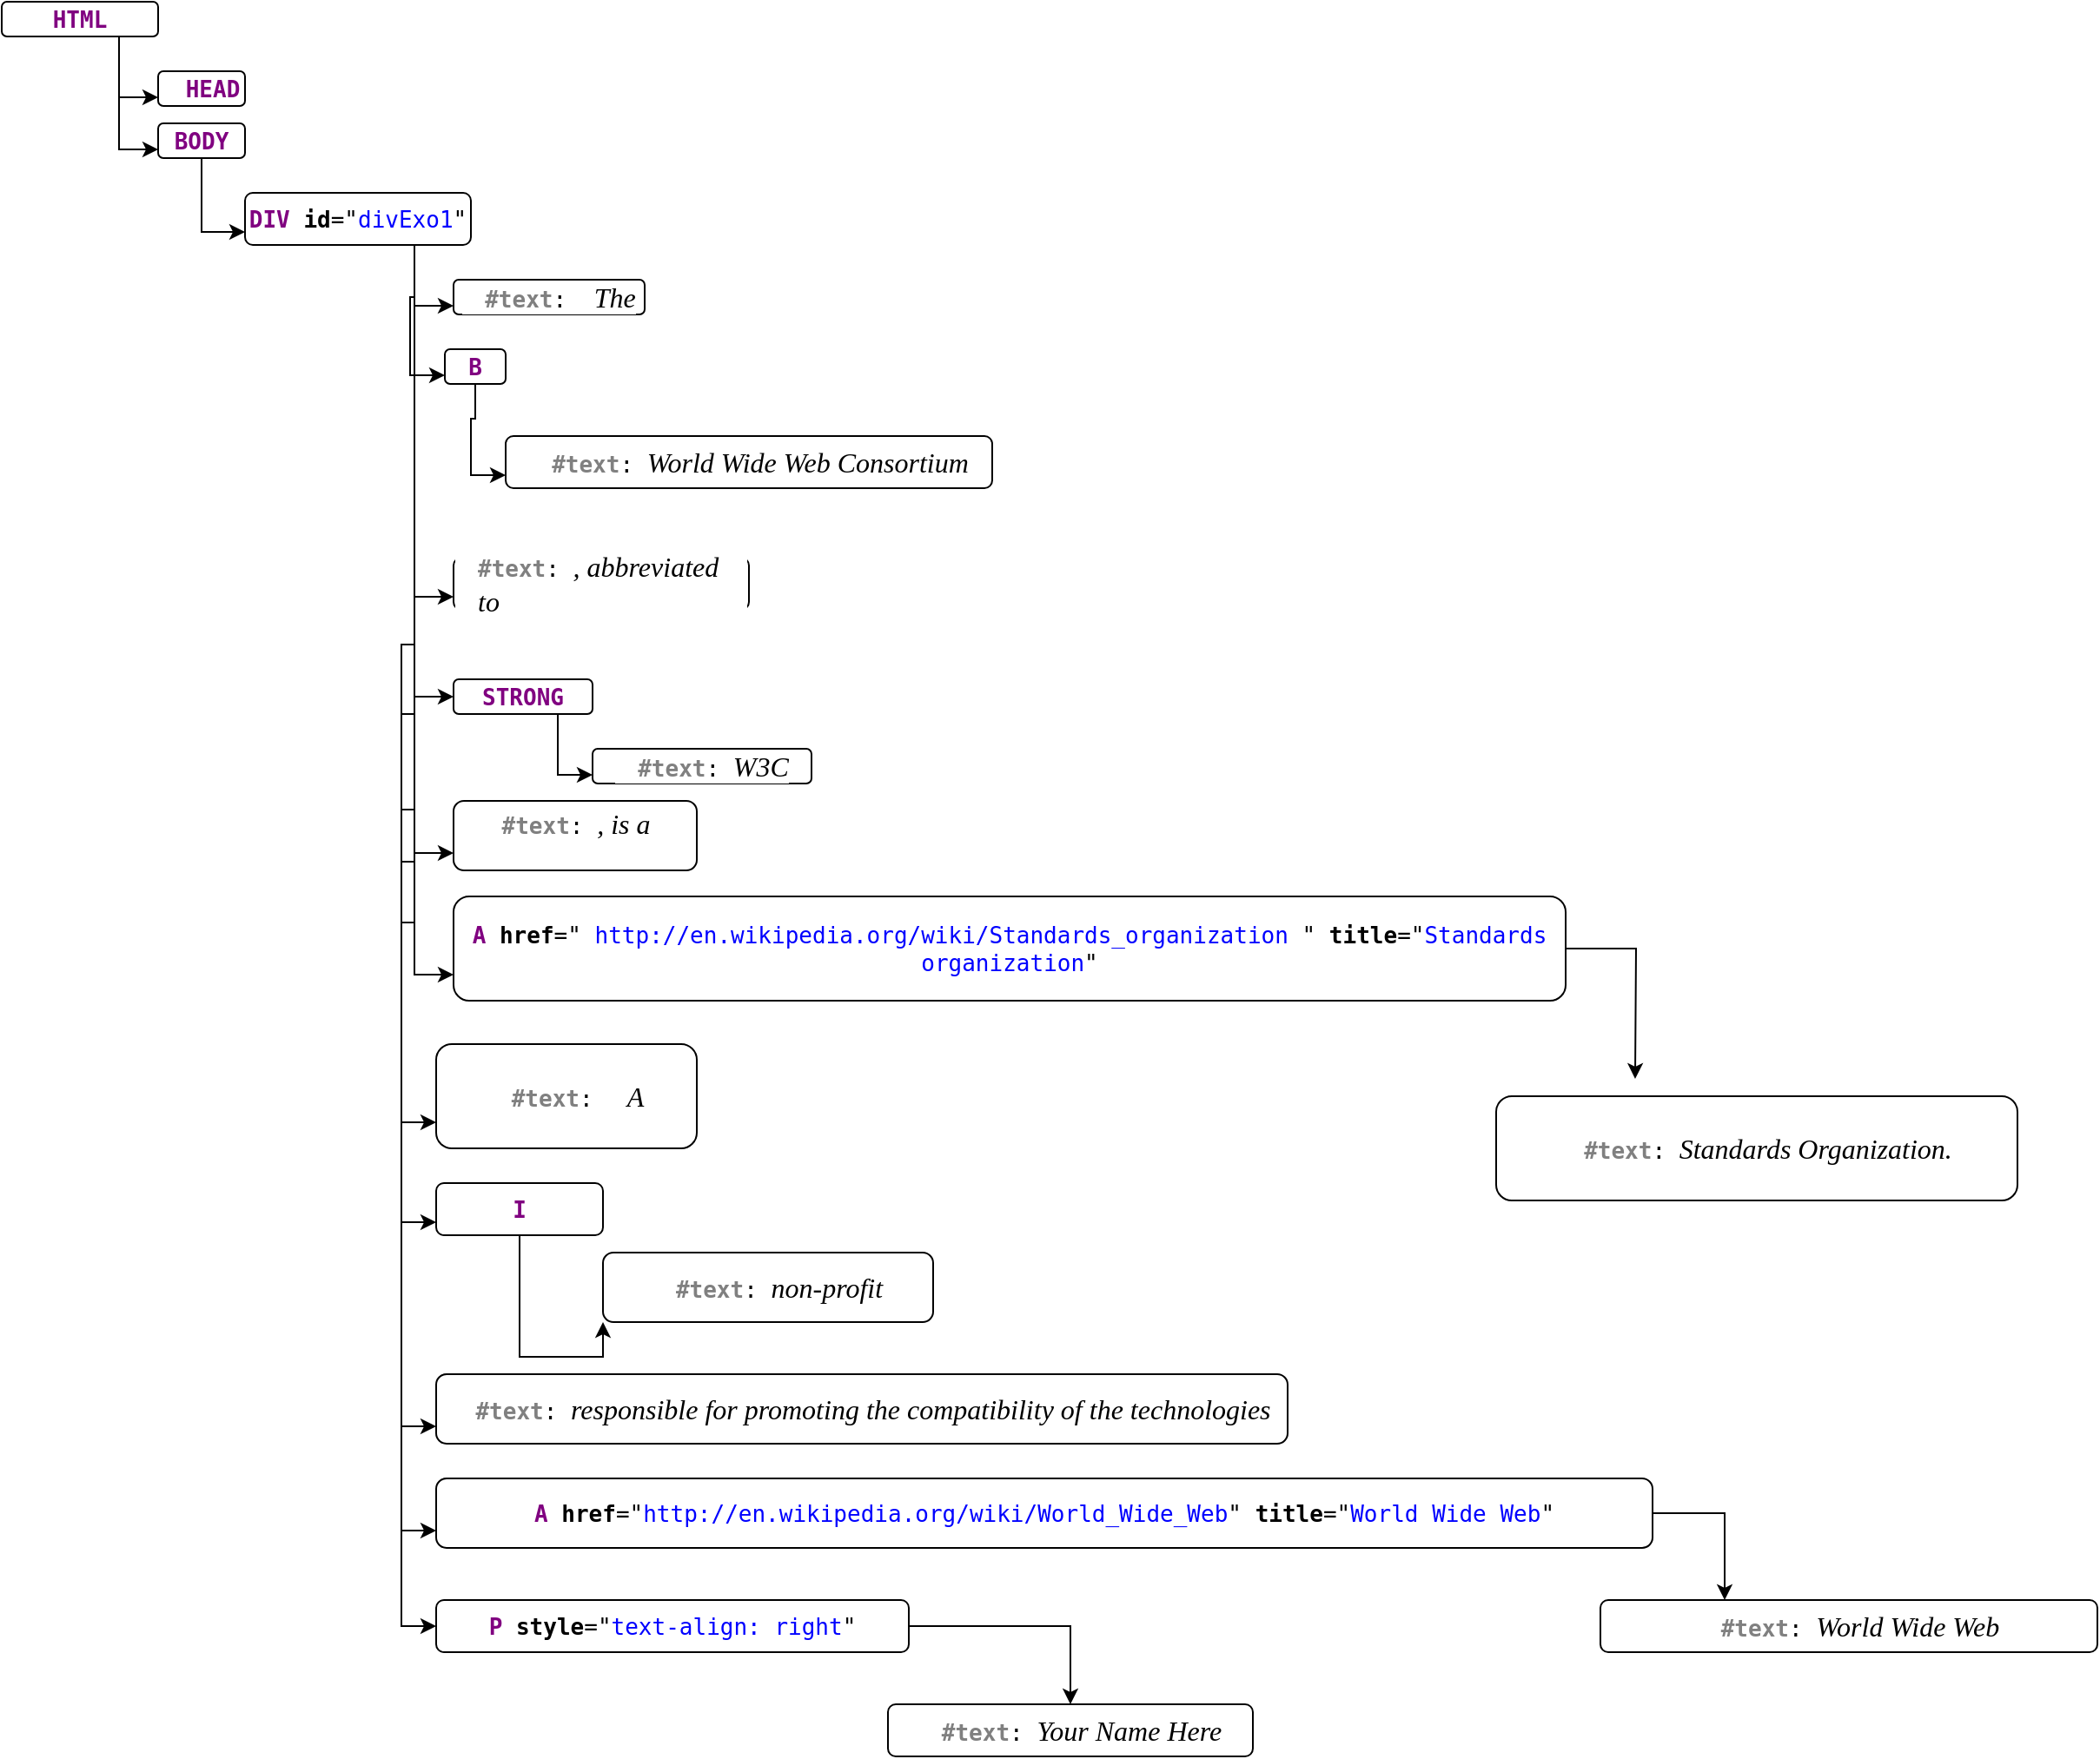 <mxfile version="18.1.1" type="github">
  <diagram id="7R0v2T2NZjEMH1TrSBWJ" name="Page-1">
    <mxGraphModel dx="2062" dy="1062" grid="1" gridSize="10" guides="1" tooltips="1" connect="1" arrows="1" fold="1" page="1" pageScale="1" pageWidth="827" pageHeight="1169" math="0" shadow="0">
      <root>
        <mxCell id="0" />
        <mxCell id="1" parent="0" />
        <mxCell id="O27fxmDN_CFOoAKulph0-4" style="edgeStyle=orthogonalEdgeStyle;rounded=0;orthogonalLoop=1;jettySize=auto;html=1;exitX=0.75;exitY=1;exitDx=0;exitDy=0;entryX=0;entryY=0.75;entryDx=0;entryDy=0;" edge="1" parent="1" source="O27fxmDN_CFOoAKulph0-1" target="O27fxmDN_CFOoAKulph0-2">
          <mxGeometry relative="1" as="geometry" />
        </mxCell>
        <mxCell id="O27fxmDN_CFOoAKulph0-5" style="edgeStyle=orthogonalEdgeStyle;rounded=0;orthogonalLoop=1;jettySize=auto;html=1;exitX=0.75;exitY=1;exitDx=0;exitDy=0;entryX=0;entryY=0.75;entryDx=0;entryDy=0;" edge="1" parent="1" source="O27fxmDN_CFOoAKulph0-1" target="O27fxmDN_CFOoAKulph0-3">
          <mxGeometry relative="1" as="geometry" />
        </mxCell>
        <mxCell id="O27fxmDN_CFOoAKulph0-1" value="&lt;span style=&quot;color: rgb(128, 0, 128); font-family: monospace; font-size: medium; font-weight: 700; text-align: left; background-color: rgb(255, 255, 255);&quot;&gt;HTML&lt;/span&gt;" style="rounded=1;whiteSpace=wrap;html=1;" vertex="1" parent="1">
          <mxGeometry x="40" y="40" width="90" height="20" as="geometry" />
        </mxCell>
        <mxCell id="O27fxmDN_CFOoAKulph0-2" value="&lt;ul style=&quot;margin: 0px; padding: 0px 0px 0px 1em; font-family: monospace; font-size: medium; text-align: left; background-color: rgb(255, 255, 255);&quot;&gt;&lt;li style=&quot;padding: 0px; margin: 0px; list-style: none; position: relative;&quot; class=&quot;t1&quot;&gt;&lt;code style=&quot;color: purple; font-weight: bold;&quot;&gt;HEAD&lt;/code&gt;&lt;/li&gt;&lt;/ul&gt;" style="rounded=1;whiteSpace=wrap;html=1;" vertex="1" parent="1">
          <mxGeometry x="130" y="80" width="50" height="20" as="geometry" />
        </mxCell>
        <mxCell id="O27fxmDN_CFOoAKulph0-7" style="edgeStyle=orthogonalEdgeStyle;rounded=0;orthogonalLoop=1;jettySize=auto;html=1;exitX=0.5;exitY=1;exitDx=0;exitDy=0;entryX=0;entryY=0.75;entryDx=0;entryDy=0;" edge="1" parent="1" source="O27fxmDN_CFOoAKulph0-3" target="O27fxmDN_CFOoAKulph0-6">
          <mxGeometry relative="1" as="geometry" />
        </mxCell>
        <mxCell id="O27fxmDN_CFOoAKulph0-3" value="&lt;span style=&quot;color: rgb(128, 0, 128); font-family: monospace; font-size: medium; font-weight: 700; text-align: left; background-color: rgb(255, 255, 255);&quot;&gt;BODY&lt;/span&gt;" style="rounded=1;whiteSpace=wrap;html=1;" vertex="1" parent="1">
          <mxGeometry x="130" y="110" width="50" height="20" as="geometry" />
        </mxCell>
        <mxCell id="O27fxmDN_CFOoAKulph0-9" style="edgeStyle=orthogonalEdgeStyle;rounded=0;orthogonalLoop=1;jettySize=auto;html=1;exitX=0.75;exitY=1;exitDx=0;exitDy=0;entryX=0;entryY=0.75;entryDx=0;entryDy=0;" edge="1" parent="1" source="O27fxmDN_CFOoAKulph0-6" target="O27fxmDN_CFOoAKulph0-8">
          <mxGeometry relative="1" as="geometry" />
        </mxCell>
        <mxCell id="O27fxmDN_CFOoAKulph0-11" style="edgeStyle=orthogonalEdgeStyle;rounded=0;orthogonalLoop=1;jettySize=auto;html=1;exitX=0.75;exitY=1;exitDx=0;exitDy=0;entryX=0;entryY=0.75;entryDx=0;entryDy=0;" edge="1" parent="1" source="O27fxmDN_CFOoAKulph0-6" target="O27fxmDN_CFOoAKulph0-10">
          <mxGeometry relative="1" as="geometry" />
        </mxCell>
        <mxCell id="O27fxmDN_CFOoAKulph0-16" style="edgeStyle=orthogonalEdgeStyle;rounded=0;orthogonalLoop=1;jettySize=auto;html=1;exitX=0.75;exitY=1;exitDx=0;exitDy=0;entryX=0;entryY=0.75;entryDx=0;entryDy=0;" edge="1" parent="1" source="O27fxmDN_CFOoAKulph0-6" target="O27fxmDN_CFOoAKulph0-15">
          <mxGeometry relative="1" as="geometry" />
        </mxCell>
        <mxCell id="O27fxmDN_CFOoAKulph0-18" style="edgeStyle=orthogonalEdgeStyle;rounded=0;orthogonalLoop=1;jettySize=auto;html=1;exitX=0.75;exitY=1;exitDx=0;exitDy=0;entryX=0;entryY=0.5;entryDx=0;entryDy=0;" edge="1" parent="1" source="O27fxmDN_CFOoAKulph0-6" target="O27fxmDN_CFOoAKulph0-17">
          <mxGeometry relative="1" as="geometry" />
        </mxCell>
        <mxCell id="O27fxmDN_CFOoAKulph0-22" style="edgeStyle=orthogonalEdgeStyle;rounded=0;orthogonalLoop=1;jettySize=auto;html=1;exitX=0.75;exitY=1;exitDx=0;exitDy=0;entryX=0;entryY=0.75;entryDx=0;entryDy=0;" edge="1" parent="1" source="O27fxmDN_CFOoAKulph0-6" target="O27fxmDN_CFOoAKulph0-21">
          <mxGeometry relative="1" as="geometry" />
        </mxCell>
        <mxCell id="O27fxmDN_CFOoAKulph0-24" style="edgeStyle=orthogonalEdgeStyle;rounded=0;orthogonalLoop=1;jettySize=auto;html=1;exitX=0.75;exitY=1;exitDx=0;exitDy=0;entryX=0;entryY=0.75;entryDx=0;entryDy=0;" edge="1" parent="1" source="O27fxmDN_CFOoAKulph0-6" target="O27fxmDN_CFOoAKulph0-23">
          <mxGeometry relative="1" as="geometry" />
        </mxCell>
        <mxCell id="O27fxmDN_CFOoAKulph0-28" style="edgeStyle=orthogonalEdgeStyle;rounded=0;orthogonalLoop=1;jettySize=auto;html=1;exitX=0.75;exitY=1;exitDx=0;exitDy=0;entryX=0;entryY=0.75;entryDx=0;entryDy=0;" edge="1" parent="1" source="O27fxmDN_CFOoAKulph0-6" target="O27fxmDN_CFOoAKulph0-27">
          <mxGeometry relative="1" as="geometry" />
        </mxCell>
        <mxCell id="O27fxmDN_CFOoAKulph0-30" style="edgeStyle=orthogonalEdgeStyle;rounded=0;orthogonalLoop=1;jettySize=auto;html=1;exitX=0.75;exitY=1;exitDx=0;exitDy=0;entryX=0;entryY=0.75;entryDx=0;entryDy=0;" edge="1" parent="1" source="O27fxmDN_CFOoAKulph0-6" target="O27fxmDN_CFOoAKulph0-29">
          <mxGeometry relative="1" as="geometry" />
        </mxCell>
        <mxCell id="O27fxmDN_CFOoAKulph0-34" style="edgeStyle=orthogonalEdgeStyle;rounded=0;orthogonalLoop=1;jettySize=auto;html=1;exitX=0.75;exitY=1;exitDx=0;exitDy=0;entryX=0;entryY=0.75;entryDx=0;entryDy=0;" edge="1" parent="1" source="O27fxmDN_CFOoAKulph0-6" target="O27fxmDN_CFOoAKulph0-33">
          <mxGeometry relative="1" as="geometry" />
        </mxCell>
        <mxCell id="O27fxmDN_CFOoAKulph0-36" style="edgeStyle=orthogonalEdgeStyle;rounded=0;orthogonalLoop=1;jettySize=auto;html=1;exitX=0.75;exitY=1;exitDx=0;exitDy=0;entryX=0;entryY=0.75;entryDx=0;entryDy=0;" edge="1" parent="1" source="O27fxmDN_CFOoAKulph0-6" target="O27fxmDN_CFOoAKulph0-35">
          <mxGeometry relative="1" as="geometry" />
        </mxCell>
        <mxCell id="O27fxmDN_CFOoAKulph0-40" style="edgeStyle=orthogonalEdgeStyle;rounded=0;orthogonalLoop=1;jettySize=auto;html=1;exitX=0.75;exitY=1;exitDx=0;exitDy=0;entryX=0;entryY=0.5;entryDx=0;entryDy=0;" edge="1" parent="1" source="O27fxmDN_CFOoAKulph0-6" target="O27fxmDN_CFOoAKulph0-39">
          <mxGeometry relative="1" as="geometry" />
        </mxCell>
        <mxCell id="O27fxmDN_CFOoAKulph0-6" value="&lt;code style=&quot;color: purple; font-weight: bold; font-size: medium; text-align: left; background-color: rgb(255, 255, 255);&quot;&gt;DIV&lt;/code&gt;&lt;span style=&quot;font-family: monospace; font-size: medium; text-align: left; background-color: rgb(255, 255, 255);&quot;&gt;&amp;nbsp;&lt;/span&gt;&lt;span style=&quot;font-family: monospace; font-size: medium; text-align: left; background-color: rgb(255, 255, 255);&quot; class=&quot;t2&quot;&gt;&lt;code style=&quot;font-weight: bold;&quot; class=&quot;attribute name&quot;&gt;id&lt;/code&gt;=&quot;&lt;code style=&quot;color: blue;&quot; class=&quot;attribute value&quot;&gt;divExo1&lt;/code&gt;&quot;&lt;/span&gt;" style="rounded=1;whiteSpace=wrap;html=1;" vertex="1" parent="1">
          <mxGeometry x="180" y="150" width="130" height="30" as="geometry" />
        </mxCell>
        <mxCell id="O27fxmDN_CFOoAKulph0-8" value="&lt;ul style=&quot;margin: 0px; padding: 0px 0px 0px 1em; font-family: monospace; font-size: medium; text-align: left; background-color: rgb(255, 255, 255);&quot;&gt;&lt;li style=&quot;padding: 0px; margin: 0px; list-style: none; position: relative;&quot; class=&quot;t3&quot;&gt;&lt;code style=&quot;color: gray; font-weight: bold;&quot;&gt;#text&lt;/code&gt;:&amp;nbsp;&lt;span style=&quot;font-style: italic; font-family: serif;&quot;&gt;&amp;nbsp;&amp;nbsp;The&lt;/span&gt;&lt;/li&gt;&lt;/ul&gt;" style="rounded=1;whiteSpace=wrap;html=1;" vertex="1" parent="1">
          <mxGeometry x="300" y="200" width="110" height="20" as="geometry" />
        </mxCell>
        <mxCell id="O27fxmDN_CFOoAKulph0-14" style="edgeStyle=orthogonalEdgeStyle;rounded=0;orthogonalLoop=1;jettySize=auto;html=1;exitX=0.5;exitY=1;exitDx=0;exitDy=0;entryX=0;entryY=0.75;entryDx=0;entryDy=0;" edge="1" parent="1" source="O27fxmDN_CFOoAKulph0-10" target="O27fxmDN_CFOoAKulph0-13">
          <mxGeometry relative="1" as="geometry" />
        </mxCell>
        <mxCell id="O27fxmDN_CFOoAKulph0-10" value="&lt;span style=&quot;color: rgb(128, 0, 128); font-family: monospace; font-size: medium; font-weight: 700; text-align: left; background-color: rgb(255, 255, 255);&quot;&gt;B&lt;/span&gt;" style="rounded=1;whiteSpace=wrap;html=1;" vertex="1" parent="1">
          <mxGeometry x="295" y="240" width="35" height="20" as="geometry" />
        </mxCell>
        <mxCell id="O27fxmDN_CFOoAKulph0-13" value="&lt;ul style=&quot;margin: 0px; padding: 0px 0px 0px 1em; font-family: monospace; font-size: medium; text-align: left; background-color: rgb(255, 255, 255);&quot;&gt;&lt;li style=&quot;padding: 0px; margin: 0px; list-style: none; position: relative;&quot; class=&quot;t3&quot;&gt;&lt;code style=&quot;color: gray; font-weight: bold;&quot;&gt;#text&lt;/code&gt;:&amp;nbsp;&lt;span style=&quot;font-style: italic; font-family: serif;&quot;&gt;World Wide Web Consortium&lt;/span&gt;&lt;/li&gt;&lt;/ul&gt;" style="rounded=1;whiteSpace=wrap;html=1;" vertex="1" parent="1">
          <mxGeometry x="330" y="290" width="280" height="30" as="geometry" />
        </mxCell>
        <mxCell id="O27fxmDN_CFOoAKulph0-15" value="&lt;ul style=&quot;margin: 0px; padding: 0px 0px 0px 1em; font-family: monospace; font-size: medium; text-align: left; background-color: rgb(255, 255, 255);&quot;&gt;&lt;li style=&quot;padding: 0px; margin: 0px; list-style: none; position: relative;&quot; class=&quot;t3&quot;&gt;&lt;code style=&quot;color: gray; font-weight: bold;&quot;&gt;#text&lt;/code&gt;:&amp;nbsp;&lt;span style=&quot;font-style: italic; font-family: serif;&quot;&gt;, abbreviated to&lt;/span&gt;&lt;/li&gt;&lt;/ul&gt;" style="rounded=1;whiteSpace=wrap;html=1;" vertex="1" parent="1">
          <mxGeometry x="300" y="360" width="170" height="30" as="geometry" />
        </mxCell>
        <mxCell id="O27fxmDN_CFOoAKulph0-20" style="edgeStyle=orthogonalEdgeStyle;rounded=0;orthogonalLoop=1;jettySize=auto;html=1;exitX=0.75;exitY=1;exitDx=0;exitDy=0;entryX=0;entryY=0.75;entryDx=0;entryDy=0;" edge="1" parent="1" source="O27fxmDN_CFOoAKulph0-17" target="O27fxmDN_CFOoAKulph0-19">
          <mxGeometry relative="1" as="geometry" />
        </mxCell>
        <mxCell id="O27fxmDN_CFOoAKulph0-17" value="&lt;span style=&quot;color: rgb(128, 0, 128); font-family: monospace; font-size: medium; font-weight: 700; text-align: left; background-color: rgb(255, 255, 255);&quot;&gt;STRONG&lt;/span&gt;" style="rounded=1;whiteSpace=wrap;html=1;" vertex="1" parent="1">
          <mxGeometry x="300" y="430" width="80" height="20" as="geometry" />
        </mxCell>
        <mxCell id="O27fxmDN_CFOoAKulph0-19" value="&lt;ul style=&quot;margin: 0px; padding: 0px 0px 0px 1em; font-family: monospace; font-size: medium; text-align: left; background-color: rgb(255, 255, 255);&quot;&gt;&lt;li style=&quot;padding: 0px; margin: 0px; list-style: none; position: relative;&quot; class=&quot;t3&quot;&gt;&lt;code style=&quot;color: gray; font-weight: bold;&quot;&gt;#text&lt;/code&gt;:&amp;nbsp;&lt;span style=&quot;font-style: italic; font-family: serif;&quot;&gt;W3C&lt;/span&gt;&lt;/li&gt;&lt;/ul&gt;" style="rounded=1;whiteSpace=wrap;html=1;" vertex="1" parent="1">
          <mxGeometry x="380" y="470" width="126" height="20" as="geometry" />
        </mxCell>
        <mxCell id="O27fxmDN_CFOoAKulph0-21" value="&#xa;&lt;ul style=&quot;margin: 0px; padding: 0px 0px 0px 1em; color: rgb(0, 0, 0); font-family: monospace; font-size: medium; font-style: normal; font-variant-ligatures: normal; font-variant-caps: normal; font-weight: 400; letter-spacing: normal; orphans: 2; text-align: left; text-indent: 0px; text-transform: none; widows: 2; word-spacing: 0px; -webkit-text-stroke-width: 0px; background-color: rgb(255, 255, 255); text-decoration-thickness: initial; text-decoration-style: initial; text-decoration-color: initial;&quot;&gt;&lt;li style=&quot;padding: 0px; margin: 0px; list-style: none; position: relative;&quot; class=&quot;t3&quot;&gt;&lt;code style=&quot;color: gray; font-weight: bold;&quot;&gt;#text&lt;/code&gt;:&lt;span&gt;&amp;nbsp;&lt;/span&gt;&lt;span style=&quot;font-style: italic; font-family: serif;&quot;&gt;, is a &amp;nbsp;&amp;nbsp;&lt;/span&gt;&lt;/li&gt;&lt;/ul&gt;&#xa;&#xa;" style="rounded=1;whiteSpace=wrap;html=1;" vertex="1" parent="1">
          <mxGeometry x="300" y="500" width="140" height="40" as="geometry" />
        </mxCell>
        <mxCell id="O27fxmDN_CFOoAKulph0-26" style="edgeStyle=orthogonalEdgeStyle;rounded=0;orthogonalLoop=1;jettySize=auto;html=1;" edge="1" parent="1" source="O27fxmDN_CFOoAKulph0-23">
          <mxGeometry relative="1" as="geometry">
            <mxPoint x="980" y="660" as="targetPoint" />
          </mxGeometry>
        </mxCell>
        <mxCell id="O27fxmDN_CFOoAKulph0-23" value="&lt;code style=&quot;color: purple; font-weight: bold; font-size: medium; text-align: left; background-color: rgb(255, 255, 255);&quot;&gt;A&lt;/code&gt;&lt;span style=&quot;font-family: monospace; font-size: medium; text-align: left; background-color: rgb(255, 255, 255);&quot;&gt;&amp;nbsp;&lt;/span&gt;&lt;span style=&quot;font-family: monospace; font-size: medium; text-align: left; background-color: rgb(255, 255, 255);&quot; class=&quot;t2&quot;&gt;&lt;code style=&quot;font-weight: bold;&quot; class=&quot;attribute name&quot;&gt;href&lt;/code&gt;=&quot;&lt;code style=&quot;color: blue;&quot; class=&quot;attribute value&quot;&gt;&amp;nbsp;http://en.wikipedia.org/wiki/Standards_organization&amp;nbsp;&lt;/code&gt;&quot;&lt;/span&gt;&lt;span style=&quot;font-family: monospace; font-size: medium; text-align: left; background-color: rgb(255, 255, 255);&quot;&gt;&amp;nbsp;&lt;/span&gt;&lt;span style=&quot;font-family: monospace; font-size: medium; text-align: left; background-color: rgb(255, 255, 255);&quot; class=&quot;t2&quot;&gt;&lt;code style=&quot;font-weight: bold;&quot; class=&quot;attribute name&quot;&gt;title&lt;/code&gt;=&quot;&lt;code style=&quot;color: blue;&quot; class=&quot;attribute value&quot;&gt;Standards organization&lt;/code&gt;&quot;&lt;/span&gt;" style="rounded=1;whiteSpace=wrap;html=1;" vertex="1" parent="1">
          <mxGeometry x="300" y="555" width="640" height="60" as="geometry" />
        </mxCell>
        <mxCell id="O27fxmDN_CFOoAKulph0-25" value="&lt;ul style=&quot;margin: 0px; padding: 0px 0px 0px 1em; font-family: monospace; font-size: medium; text-align: left; background-color: rgb(255, 255, 255);&quot;&gt;&lt;li style=&quot;padding: 0px; margin: 0px; list-style: none; position: relative;&quot; class=&quot;t3&quot;&gt;&lt;code style=&quot;color: gray; font-weight: bold;&quot;&gt;#text&lt;/code&gt;:&amp;nbsp;&lt;span style=&quot;font-style: italic; font-family: serif;&quot;&gt;Standards Organization.&lt;/span&gt;&lt;/li&gt;&lt;/ul&gt;" style="rounded=1;whiteSpace=wrap;html=1;" vertex="1" parent="1">
          <mxGeometry x="900" y="670" width="300" height="60" as="geometry" />
        </mxCell>
        <mxCell id="O27fxmDN_CFOoAKulph0-27" value="&lt;ul style=&quot;margin: 0px; padding: 0px 0px 0px 1em; font-family: monospace; font-size: medium; text-align: left; background-color: rgb(255, 255, 255);&quot;&gt;&lt;li style=&quot;padding: 0px; margin: 0px; list-style: none; position: relative;&quot; class=&quot;t3&quot;&gt;&lt;code style=&quot;color: gray; font-weight: bold;&quot;&gt;#text&lt;/code&gt;:&amp;nbsp;&lt;span style=&quot;font-style: italic; font-family: serif;&quot;&gt;&amp;nbsp;&amp;nbsp; A&lt;/span&gt;&lt;/li&gt;&lt;/ul&gt;" style="rounded=1;whiteSpace=wrap;html=1;" vertex="1" parent="1">
          <mxGeometry x="290" y="640" width="150" height="60" as="geometry" />
        </mxCell>
        <mxCell id="O27fxmDN_CFOoAKulph0-32" style="edgeStyle=orthogonalEdgeStyle;rounded=0;orthogonalLoop=1;jettySize=auto;html=1;exitX=0.5;exitY=1;exitDx=0;exitDy=0;entryX=0;entryY=1;entryDx=0;entryDy=0;" edge="1" parent="1" source="O27fxmDN_CFOoAKulph0-29" target="O27fxmDN_CFOoAKulph0-31">
          <mxGeometry relative="1" as="geometry" />
        </mxCell>
        <mxCell id="O27fxmDN_CFOoAKulph0-29" value="&lt;span style=&quot;color: rgb(128, 0, 128); font-family: monospace; font-size: medium; font-weight: 700; text-align: left; background-color: rgb(255, 255, 255);&quot;&gt;I&lt;/span&gt;" style="rounded=1;whiteSpace=wrap;html=1;" vertex="1" parent="1">
          <mxGeometry x="290" y="720" width="96" height="30" as="geometry" />
        </mxCell>
        <mxCell id="O27fxmDN_CFOoAKulph0-31" value="&lt;ul style=&quot;margin: 0px; padding: 0px 0px 0px 1em; font-family: monospace; font-size: medium; text-align: left; background-color: rgb(255, 255, 255);&quot;&gt;&lt;li style=&quot;padding: 0px; margin: 0px; list-style: none; position: relative;&quot; class=&quot;t3&quot;&gt;&lt;code style=&quot;color: gray; font-weight: bold;&quot;&gt;#text&lt;/code&gt;:&amp;nbsp;&lt;span style=&quot;font-style: italic; font-family: serif;&quot;&gt;non-profit&lt;/span&gt;&lt;/li&gt;&lt;/ul&gt;" style="rounded=1;whiteSpace=wrap;html=1;" vertex="1" parent="1">
          <mxGeometry x="386" y="760" width="190" height="40" as="geometry" />
        </mxCell>
        <mxCell id="O27fxmDN_CFOoAKulph0-33" value="&lt;ul style=&quot;margin: 0px; padding: 0px 0px 0px 1em; font-family: monospace; font-size: medium; text-align: left; background-color: rgb(255, 255, 255);&quot;&gt;&lt;li style=&quot;padding: 0px; margin: 0px; list-style: none; position: relative;&quot; class=&quot;t3&quot;&gt;&lt;code style=&quot;color: gray; font-weight: bold;&quot;&gt;#text&lt;/code&gt;:&amp;nbsp;&lt;span style=&quot;font-style: italic; font-family: serif;&quot;&gt;responsible for promoting the compatibility of the technologies&lt;/span&gt;&lt;/li&gt;&lt;/ul&gt;" style="rounded=1;whiteSpace=wrap;html=1;" vertex="1" parent="1">
          <mxGeometry x="290" y="830" width="490" height="40" as="geometry" />
        </mxCell>
        <mxCell id="O27fxmDN_CFOoAKulph0-38" style="edgeStyle=orthogonalEdgeStyle;rounded=0;orthogonalLoop=1;jettySize=auto;html=1;exitX=1;exitY=0.5;exitDx=0;exitDy=0;entryX=0.25;entryY=0;entryDx=0;entryDy=0;" edge="1" parent="1" source="O27fxmDN_CFOoAKulph0-35" target="O27fxmDN_CFOoAKulph0-37">
          <mxGeometry relative="1" as="geometry">
            <mxPoint x="1030" y="950" as="targetPoint" />
          </mxGeometry>
        </mxCell>
        <mxCell id="O27fxmDN_CFOoAKulph0-35" value="&lt;code style=&quot;color: purple; font-weight: bold; font-size: medium; text-align: left; background-color: rgb(255, 255, 255);&quot;&gt;A&lt;/code&gt;&lt;span style=&quot;font-family: monospace; font-size: medium; text-align: left; background-color: rgb(255, 255, 255);&quot;&gt;&amp;nbsp;&lt;/span&gt;&lt;span style=&quot;font-family: monospace; font-size: medium; text-align: left; background-color: rgb(255, 255, 255);&quot; class=&quot;t2&quot;&gt;&lt;code style=&quot;font-weight: bold;&quot; class=&quot;attribute name&quot;&gt;href&lt;/code&gt;=&quot;&lt;code style=&quot;color: blue;&quot; class=&quot;attribute value&quot;&gt;http://en.wikipedia.org/wiki/World_Wide_Web&lt;/code&gt;&quot;&lt;/span&gt;&lt;span style=&quot;font-family: monospace; font-size: medium; text-align: left; background-color: rgb(255, 255, 255);&quot;&gt;&amp;nbsp;&lt;/span&gt;&lt;span style=&quot;font-family: monospace; font-size: medium; text-align: left; background-color: rgb(255, 255, 255);&quot; class=&quot;t2&quot;&gt;&lt;code style=&quot;font-weight: bold;&quot; class=&quot;attribute name&quot;&gt;title&lt;/code&gt;=&quot;&lt;code style=&quot;color: blue;&quot; class=&quot;attribute value&quot;&gt;World Wide Web&lt;/code&gt;&quot;&lt;/span&gt;" style="rounded=1;whiteSpace=wrap;html=1;" vertex="1" parent="1">
          <mxGeometry x="290" y="890" width="700" height="40" as="geometry" />
        </mxCell>
        <mxCell id="O27fxmDN_CFOoAKulph0-37" value="&lt;ul style=&quot;margin: 0px; padding: 0px 0px 0px 1em; font-family: monospace; font-size: medium; text-align: left; background-color: rgb(255, 255, 255);&quot;&gt;&lt;li style=&quot;padding: 0px; margin: 0px; list-style: none; position: relative;&quot; class=&quot;t3&quot;&gt;&lt;code style=&quot;color: gray; font-weight: bold;&quot;&gt;#text&lt;/code&gt;:&amp;nbsp;&lt;span style=&quot;font-style: italic; font-family: serif;&quot;&gt;World Wide Web&lt;/span&gt;&lt;/li&gt;&lt;/ul&gt;" style="rounded=1;whiteSpace=wrap;html=1;" vertex="1" parent="1">
          <mxGeometry x="960" y="960" width="286" height="30" as="geometry" />
        </mxCell>
        <mxCell id="O27fxmDN_CFOoAKulph0-42" style="edgeStyle=orthogonalEdgeStyle;rounded=0;orthogonalLoop=1;jettySize=auto;html=1;exitX=1;exitY=0.5;exitDx=0;exitDy=0;" edge="1" parent="1" source="O27fxmDN_CFOoAKulph0-39" target="O27fxmDN_CFOoAKulph0-41">
          <mxGeometry relative="1" as="geometry">
            <mxPoint x="610" y="1010" as="targetPoint" />
          </mxGeometry>
        </mxCell>
        <mxCell id="O27fxmDN_CFOoAKulph0-39" value="&lt;code style=&quot;color: purple; font-weight: bold; font-size: medium; text-align: left; background-color: rgb(255, 255, 255);&quot;&gt;P&lt;/code&gt;&lt;span style=&quot;font-family: monospace; font-size: medium; text-align: left; background-color: rgb(255, 255, 255);&quot;&gt;&amp;nbsp;&lt;/span&gt;&lt;span style=&quot;font-family: monospace; font-size: medium; text-align: left; background-color: rgb(255, 255, 255);&quot; class=&quot;t2&quot;&gt;&lt;code style=&quot;font-weight: bold;&quot; class=&quot;attribute name&quot;&gt;style&lt;/code&gt;=&quot;&lt;code style=&quot;color: blue;&quot; class=&quot;attribute value&quot;&gt;text-align: right&lt;/code&gt;&quot;&lt;/span&gt;" style="rounded=1;whiteSpace=wrap;html=1;" vertex="1" parent="1">
          <mxGeometry x="290" y="960" width="272" height="30" as="geometry" />
        </mxCell>
        <mxCell id="O27fxmDN_CFOoAKulph0-41" value="&lt;ul style=&quot;margin: 0px; padding: 0px 0px 0px 1em; font-family: monospace; font-size: medium; text-align: left; background-color: rgb(255, 255, 255);&quot;&gt;&lt;li style=&quot;padding: 0px; margin: 0px; list-style: none; position: relative;&quot; class=&quot;t3&quot;&gt;&lt;code style=&quot;color: gray; font-weight: bold;&quot;&gt;#text&lt;/code&gt;:&amp;nbsp;&lt;span style=&quot;font-style: italic; font-family: serif;&quot;&gt;Your Name Here&lt;/span&gt;&lt;/li&gt;&lt;/ul&gt;" style="rounded=1;whiteSpace=wrap;html=1;" vertex="1" parent="1">
          <mxGeometry x="550" y="1020" width="210" height="30" as="geometry" />
        </mxCell>
      </root>
    </mxGraphModel>
  </diagram>
</mxfile>
